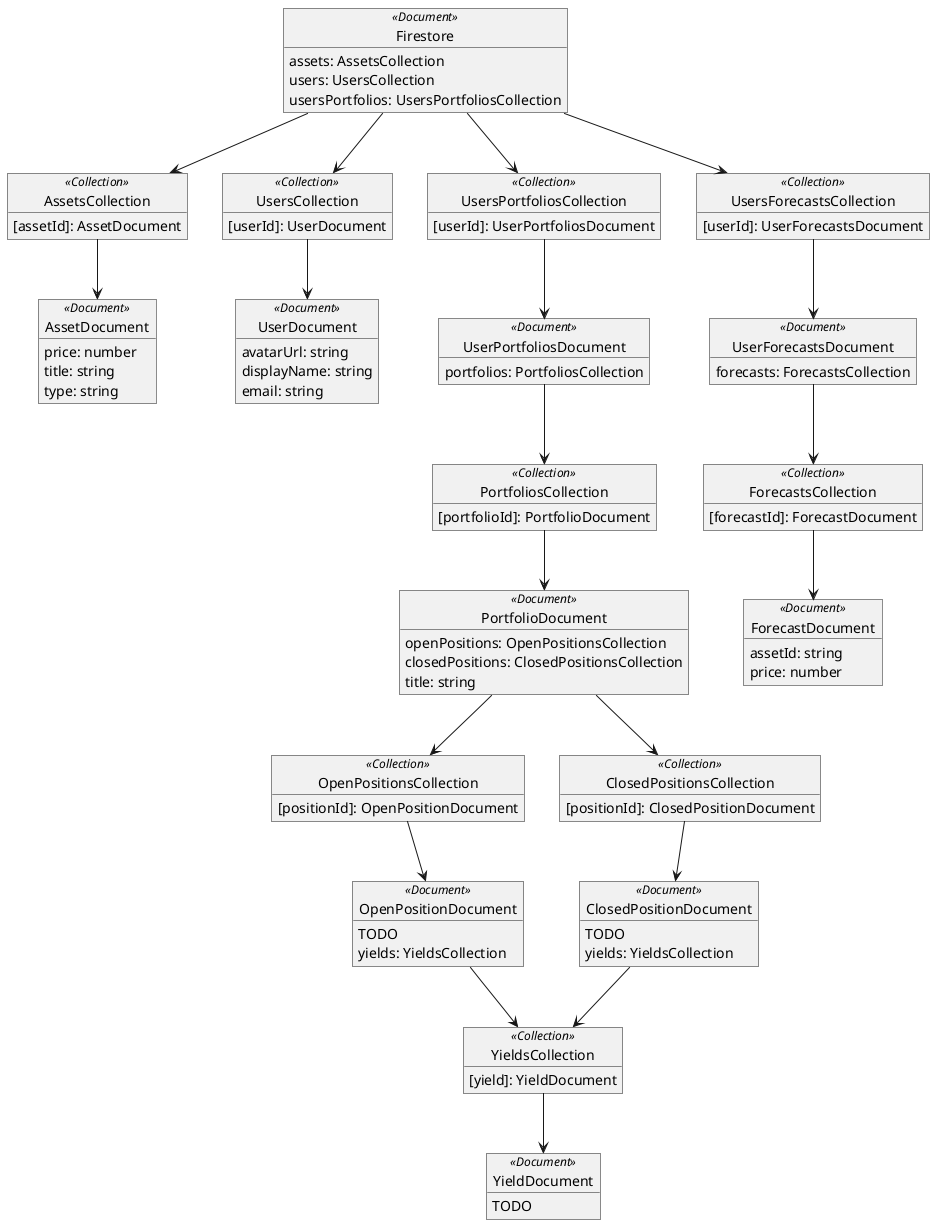 @startuml

object Firestore <<Document>> {
    assets: AssetsCollection
    users: UsersCollection
    usersPortfolios: UsersPortfoliosCollection
}

object AssetsCollection <<Collection>> {
    [assetId]: AssetDocument
}

object AssetDocument <<Document>> {
    price: number
    title: string
    type: string
}

object UsersCollection <<Collection>> {
    [userId]: UserDocument
}

object UserDocument <<Document>> {
    avatarUrl: string
    displayName: string
    email: string
}

object UsersPortfoliosCollection <<Collection>> {
    [userId]: UserPortfoliosDocument
}

object UserPortfoliosDocument <<Document>> {
    portfolios: PortfoliosCollection
}

object PortfoliosCollection <<Collection>> {
    [portfolioId]: PortfolioDocument
}

object PortfolioDocument <<Document>> {
    openPositions: OpenPositionsCollection
    closedPositions: ClosedPositionsCollection
    title: string
}

object OpenPositionsCollection <<Collection>> {
    [positionId]: OpenPositionDocument
}

object OpenPositionDocument <<Document>> {
    TODO
    yields: YieldsCollection
}

object ClosedPositionsCollection <<Collection>> {
    [positionId]: ClosedPositionDocument
}

object ClosedPositionDocument <<Document>> {
    TODO
    yields: YieldsCollection
}

object YieldsCollection <<Collection>> {
    [yield]: YieldDocument
}

object YieldDocument <<Document>> {
    TODO
}

object UsersForecastsCollection <<Collection>> {
    [userId]: UserForecastsDocument
}

object UserForecastsDocument <<Document>> {
    forecasts: ForecastsCollection
}

object ForecastsCollection <<Collection>> {
    [forecastId]: ForecastDocument
}

object ForecastDocument <<Document>> {
    assetId: string
    price: number
}

Firestore --> AssetsCollection
AssetsCollection --> AssetDocument

Firestore --> UsersCollection
UsersCollection --> UserDocument

Firestore --> UsersPortfoliosCollection
UsersPortfoliosCollection --> UserPortfoliosDocument
UserPortfoliosDocument --> PortfoliosCollection
PortfoliosCollection --> PortfolioDocument
PortfolioDocument --> OpenPositionsCollection
OpenPositionsCollection --> OpenPositionDocument
PortfolioDocument --> ClosedPositionsCollection
ClosedPositionsCollection --> ClosedPositionDocument
OpenPositionDocument --> YieldsCollection
ClosedPositionDocument --> YieldsCollection
YieldsCollection --> YieldDocument

Firestore --> UsersForecastsCollection
UsersForecastsCollection --> UserForecastsDocument
UserForecastsDocument --> ForecastsCollection
ForecastsCollection --> ForecastDocument

@enduml
